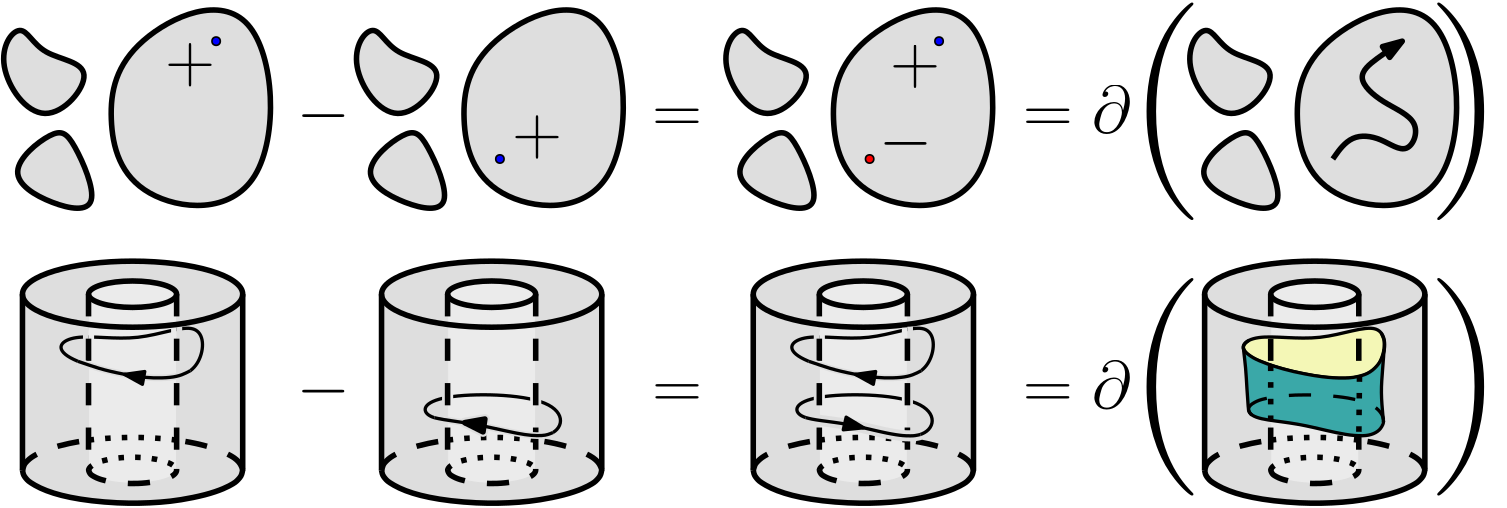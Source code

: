 <?xml version="1.0"?>
<!DOCTYPE ipe SYSTEM "ipe.dtd">
<ipe version="70107" creator="Ipe 7.1.8">
<info created="D:20130404113709" modified="D:20160304170727"/>
<ipestyle name="basic">
<symbol name="arrow/arc(spx)">
<path stroke="sym-stroke" fill="sym-stroke" pen="sym-pen">
0 0 m
-1 0.333 l
-1 -0.333 l
h
</path>
</symbol>
<symbol name="arrow/farc(spx)">
<path stroke="sym-stroke" fill="white" pen="sym-pen">
0 0 m
-1 0.333 l
-1 -0.333 l
h
</path>
</symbol>
<symbol name="mark/circle(sx)" transformations="translations">
<path fill="sym-stroke">
0.6 0 0 0.6 0 0 e
0.4 0 0 0.4 0 0 e
</path>
</symbol>
<symbol name="mark/disk(sx)" transformations="translations">
<path fill="sym-stroke">
0.6 0 0 0.6 0 0 e
</path>
</symbol>
<symbol name="mark/fdisk(sfx)" transformations="translations">
<group>
<path fill="sym-fill">
0.5 0 0 0.5 0 0 e
</path>
<path fill="sym-stroke" fillrule="eofill">
0.6 0 0 0.6 0 0 e
0.4 0 0 0.4 0 0 e
</path>
</group>
</symbol>
<symbol name="mark/box(sx)" transformations="translations">
<path fill="sym-stroke" fillrule="eofill">
-0.6 -0.6 m
0.6 -0.6 l
0.6 0.6 l
-0.6 0.6 l
h
-0.4 -0.4 m
0.4 -0.4 l
0.4 0.4 l
-0.4 0.4 l
h
</path>
</symbol>
<symbol name="mark/square(sx)" transformations="translations">
<path fill="sym-stroke">
-0.6 -0.6 m
0.6 -0.6 l
0.6 0.6 l
-0.6 0.6 l
h
</path>
</symbol>
<symbol name="mark/fsquare(sfx)" transformations="translations">
<group>
<path fill="sym-fill">
-0.5 -0.5 m
0.5 -0.5 l
0.5 0.5 l
-0.5 0.5 l
h
</path>
<path fill="sym-stroke" fillrule="eofill">
-0.6 -0.6 m
0.6 -0.6 l
0.6 0.6 l
-0.6 0.6 l
h
-0.4 -0.4 m
0.4 -0.4 l
0.4 0.4 l
-0.4 0.4 l
h
</path>
</group>
</symbol>
<symbol name="mark/cross(sx)" transformations="translations">
<group>
<path fill="sym-stroke">
-0.43 -0.57 m
0.57 0.43 l
0.43 0.57 l
-0.57 -0.43 l
h
</path>
<path fill="sym-stroke">
-0.43 0.57 m
0.57 -0.43 l
0.43 -0.57 l
-0.57 0.43 l
h
</path>
</group>
</symbol>
<symbol name="arrow/fnormal(spx)">
<path stroke="sym-stroke" fill="white" pen="sym-pen">
0 0 m
-1 0.333 l
-1 -0.333 l
h
</path>
</symbol>
<symbol name="arrow/pointed(spx)">
<path stroke="sym-stroke" fill="sym-stroke" pen="sym-pen">
0 0 m
-1 0.333 l
-0.8 0 l
-1 -0.333 l
h
</path>
</symbol>
<symbol name="arrow/fpointed(spx)">
<path stroke="sym-stroke" fill="white" pen="sym-pen">
0 0 m
-1 0.333 l
-0.8 0 l
-1 -0.333 l
h
</path>
</symbol>
<symbol name="arrow/linear(spx)">
<path stroke="sym-stroke" pen="sym-pen">
-1 0.333 m
0 0 l
-1 -0.333 l
</path>
</symbol>
<symbol name="arrow/fdouble(spx)">
<path stroke="sym-stroke" fill="white" pen="sym-pen">
0 0 m
-1 0.333 l
-1 -0.333 l
h
-1 0 m
-2 0.333 l
-2 -0.333 l
h
</path>
</symbol>
<symbol name="arrow/double(spx)">
<path stroke="sym-stroke" fill="sym-stroke" pen="sym-pen">
0 0 m
-1 0.333 l
-1 -0.333 l
h
-1 0 m
-2 0.333 l
-2 -0.333 l
h
</path>
</symbol>
<pen name="heavier" value="0.8"/>
<pen name="fat" value="1.2"/>
<pen name="ultrafat" value="2"/>
<symbolsize name="large" value="5"/>
<symbolsize name="small" value="2"/>
<symbolsize name="tiny" value="1.1"/>
<arrowsize name="large" value="10"/>
<arrowsize name="small" value="5"/>
<arrowsize name="tiny" value="3"/>
<color name="red" value="1 0 0"/>
<color name="green" value="0 1 0"/>
<color name="blue" value="0 0 1"/>
<color name="yellow" value="1 1 0"/>
<color name="orange" value="1 0.647 0"/>
<color name="gold" value="1 0.843 0"/>
<color name="purple" value="0.627 0.125 0.941"/>
<color name="gray" value="0.745"/>
<color name="brown" value="0.647 0.165 0.165"/>
<color name="navy" value="0 0 0.502"/>
<color name="pink" value="1 0.753 0.796"/>
<color name="seagreen" value="0.18 0.545 0.341"/>
<color name="turquoise" value="0.251 0.878 0.816"/>
<color name="violet" value="0.933 0.51 0.933"/>
<color name="darkblue" value="0 0 0.545"/>
<color name="darkcyan" value="0 0.545 0.545"/>
<color name="darkgray" value="0.663"/>
<color name="darkgreen" value="0 0.392 0"/>
<color name="darkmagenta" value="0.545 0 0.545"/>
<color name="darkorange" value="1 0.549 0"/>
<color name="darkred" value="0.545 0 0"/>
<color name="lightblue" value="0.678 0.847 0.902"/>
<color name="lightcyan" value="0.878 1 1"/>
<color name="lightgray" value="0.827"/>
<color name="lightgreen" value="0.565 0.933 0.565"/>
<color name="lightyellow" value="1 1 0.878"/>
<dashstyle name="dashed" value="[4] 0"/>
<dashstyle name="dotted" value="[1 3] 0"/>
<dashstyle name="dash dotted" value="[4 2 1 2] 0"/>
<dashstyle name="dash dot dotted" value="[4 2 1 2 1 2] 0"/>
<textsize name="large" value="\large"/>
<textsize name="small" value="\small"/>
<textsize name="tiny" value="\tiny"/>
<textsize name="Large" value="\Large"/>
<textsize name="LARGE" value="\LARGE"/>
<textsize name="huge" value="\huge"/>
<textsize name="Huge" value="\Huge"/>
<textsize name="footnote" value="\footnotesize"/>
<textstyle name="center" begin="\begin{center}" end="\end{center}"/>
<textstyle name="itemize" begin="\begin{itemize}" end="\end{itemize}"/>
<textstyle name="item" begin="\begin{itemize}\item{}" end="\end{itemize}"/>
<gridsize name="4 pts" value="4"/>
<gridsize name="8 pts (~3 mm)" value="8"/>
<gridsize name="16 pts (~6 mm)" value="16"/>
<gridsize name="32 pts (~12 mm)" value="32"/>
<gridsize name="10 pts (~3.5 mm)" value="10"/>
<gridsize name="20 pts (~7 mm)" value="20"/>
<gridsize name="14 pts (~5 mm)" value="14"/>
<gridsize name="28 pts (~10 mm)" value="28"/>
<gridsize name="56 pts (~20 mm)" value="56"/>
<anglesize name="90 deg" value="90"/>
<anglesize name="60 deg" value="60"/>
<anglesize name="45 deg" value="45"/>
<anglesize name="30 deg" value="30"/>
<anglesize name="22.5 deg" value="22.5"/>
<tiling name="falling" angle="-60" step="4" width="1"/>
<tiling name="rising" angle="30" step="4" width="1"/>
</ipestyle>
<ipestyle name="prueba">
<symbol name="arrow/arc(spx)">
<path stroke="sym-stroke" fill="sym-stroke" pen="sym-pen">
0 0 m
-1 0.333 l
-1 -0.333 l
h
</path>
</symbol>
<symbol name="arrow/farc(spx)">
<path stroke="sym-stroke" fill="white" pen="sym-pen">
0 0 m
-1 0.333 l
-1 -0.333 l
h
</path>
</symbol>
<symbol name="mark/circle(sx)" transformations="translations">
<path fill="sym-stroke">
0.6 0 0 0.6 0 0 e
0.4 0 0 0.4 0 0 e
</path>
</symbol>
<symbol name="mark/disk(sx)" transformations="translations">
<path fill="sym-stroke">
0.6 0 0 0.6 0 0 e
</path>
</symbol>
<symbol name="mark/fdisk(sfx)" transformations="translations">
<group>
<path fill="sym-fill">
0.5 0 0 0.5 0 0 e
</path>
<path fill="sym-stroke" fillrule="eofill">
0.6 0 0 0.6 0 0 e
0.4 0 0 0.4 0 0 e
</path>
</group>
</symbol>
<symbol name="mark/box(sx)" transformations="translations">
<path fill="sym-stroke" fillrule="eofill">
-0.6 -0.6 m
0.6 -0.6 l
0.6 0.6 l
-0.6 0.6 l
h
-0.4 -0.4 m
0.4 -0.4 l
0.4 0.4 l
-0.4 0.4 l
h
</path>
</symbol>
<symbol name="mark/square(sx)" transformations="translations">
<path fill="sym-stroke">
-0.6 -0.6 m
0.6 -0.6 l
0.6 0.6 l
-0.6 0.6 l
h
</path>
</symbol>
<symbol name="mark/fsquare(sfx)" transformations="translations">
<group>
<path fill="sym-fill">
-0.5 -0.5 m
0.5 -0.5 l
0.5 0.5 l
-0.5 0.5 l
h
</path>
<path fill="sym-stroke" fillrule="eofill">
-0.6 -0.6 m
0.6 -0.6 l
0.6 0.6 l
-0.6 0.6 l
h
-0.4 -0.4 m
0.4 -0.4 l
0.4 0.4 l
-0.4 0.4 l
h
</path>
</group>
</symbol>
<symbol name="mark/cross(sx)" transformations="translations">
<group>
<path fill="sym-stroke">
-0.43 -0.57 m
0.57 0.43 l
0.43 0.57 l
-0.57 -0.43 l
h
</path>
<path fill="sym-stroke">
-0.43 0.57 m
0.57 -0.43 l
0.43 -0.57 l
-0.57 0.43 l
h
</path>
</group>
</symbol>
<symbol name="arrow/fnormal(spx)">
<path stroke="sym-stroke" fill="white" pen="sym-pen">
0 0 m
-1 0.333 l
-1 -0.333 l
h
</path>
</symbol>
<symbol name="arrow/pointed(spx)">
<path stroke="sym-stroke" fill="sym-stroke" pen="sym-pen">
0 0 m
-1 0.333 l
-0.8 0 l
-1 -0.333 l
h
</path>
</symbol>
<symbol name="arrow/fpointed(spx)">
<path stroke="sym-stroke" fill="white" pen="sym-pen">
0 0 m
-1 0.333 l
-0.8 0 l
-1 -0.333 l
h
</path>
</symbol>
<symbol name="arrow/linear(spx)">
<path stroke="sym-stroke" pen="sym-pen">
-1 0.333 m
0 0 l
-1 -0.333 l
</path>
</symbol>
<symbol name="arrow/fdouble(spx)">
<path stroke="sym-stroke" fill="white" pen="sym-pen">
0 0 m
-1 0.333 l
-1 -0.333 l
h
-1 0 m
-2 0.333 l
-2 -0.333 l
h
</path>
</symbol>
<symbol name="arrow/double(spx)">
<path stroke="sym-stroke" fill="sym-stroke" pen="sym-pen">
0 0 m
-1 0.333 l
-1 -0.333 l
h
-1 0 m
-2 0.333 l
-2 -0.333 l
h
</path>
</symbol>
<pen name="heavier" value="0.8"/>
<pen name="fat" value="1.2"/>
<pen name="ultrafat" value="2"/>
<symbolsize name="large" value="5"/>
<symbolsize name="small" value="2"/>
<symbolsize name="tiny" value="1.1"/>
<arrowsize name="large" value="10"/>
<arrowsize name="small" value="5"/>
<arrowsize name="tiny" value="3"/>
<color name="red" value="1 0 0"/>
<color name="green" value="0 1 0"/>
<color name="blue" value="0 0 1"/>
<color name="yellow" value="1 1 0"/>
<color name="orange" value="1 0.647 0"/>
<color name="gold" value="1 0.843 0"/>
<color name="purple" value="0.627 0.125 0.941"/>
<color name="gray" value="0.745"/>
<color name="brown" value="0.647 0.165 0.165"/>
<color name="navy" value="0 0 0.502"/>
<color name="pink" value="1 0.753 0.796"/>
<color name="seagreen" value="0.18 0.545 0.341"/>
<color name="turquoise" value="0.251 0.878 0.816"/>
<color name="violet" value="0.933 0.51 0.933"/>
<color name="darkblue" value="0 0 0.545"/>
<color name="darkcyan" value="0 0.545 0.545"/>
<color name="darkgray" value="0.663"/>
<color name="darkgreen" value="0 0.392 0"/>
<color name="darkmagenta" value="0.545 0 0.545"/>
<color name="darkorange" value="1 0.549 0"/>
<color name="darkred" value="0.545 0 0"/>
<color name="lightblue" value="0.678 0.847 0.902"/>
<color name="lightcyan" value="0.878 1 1"/>
<color name="lightgray" value="0.827"/>
<color name="lightgreen" value="0.565 0.933 0.565"/>
<color name="lightyellow" value="1 1 0.878"/>
<color name="gray7" value="0.87"/>
<color name="azul" value="0.237 0.659 0.659"/>
<color name="amarillo" value="0.957 0.969 0.714"/>
<dashstyle name="dashed" value="[4] 0"/>
<dashstyle name="dotted" value="[1 3] 0"/>
<dashstyle name="dash dotted" value="[4 2 1 2] 0"/>
<dashstyle name="dash dot dotted" value="[4 2 1 2 1 2] 0"/>
<dashstyle name="large dashed" value="[12] 0"/>
<dashstyle name="medium dashed" value="[8] 0"/>
<dashstyle name="large dotted" value="[2 4] 0"/>
<textsize name="large" value="\large"/>
<textsize name="small" value="\small"/>
<textsize name="tiny" value="\tiny"/>
<textsize name="Large" value="\Large"/>
<textsize name="LARGE" value="\LARGE"/>
<textsize name="huge" value="\huge"/>
<textsize name="Huge" value="\Huge"/>
<textsize name="footnote" value="\footnotesize"/>
<textstyle name="center" begin="\begin{center}" end="\end{center}"/>
<textstyle name="itemize" begin="\begin{itemize}" end="\end{itemize}"/>
<textstyle name="item" begin="\begin{itemize}\item{}" end="\end{itemize}"/>
<gridsize name="4 pts" value="4"/>
<gridsize name="8 pts (~3 mm)" value="8"/>
<gridsize name="16 pts (~6 mm)" value="16"/>
<gridsize name="32 pts (~12 mm)" value="32"/>
<gridsize name="10 pts (~3.5 mm)" value="10"/>
<gridsize name="20 pts (~7 mm)" value="20"/>
<gridsize name="14 pts (~5 mm)" value="14"/>
<gridsize name="28 pts (~10 mm)" value="28"/>
<gridsize name="56 pts (~20 mm)" value="56"/>
<anglesize name="90 deg" value="90"/>
<anglesize name="60 deg" value="60"/>
<anglesize name="45 deg" value="45"/>
<anglesize name="30 deg" value="30"/>
<anglesize name="22.5 deg" value="22.5"/>
<tiling name="falling" angle="-60" step="4" width="1"/>
<tiling name="rising" angle="30" step="4" width="1"/>
</ipestyle>
<page>
<layer name="alpha"/>
<view layers="alpha" active="alpha"/>
<path layer="alpha" matrix="0.49553 0 0 0.49553 -59.4712 -128.14" stroke="black" fill="gray7">
220.888 559.982
210.433 559.652
197.595 558.655
183.061 556.619
168.761 553.36
157.802 549.476
146.416 541.854
144 535.544
144 527.351
144 517.337
144 505.048
144 491.848
144 476.372
144 461.807
144 447.697
144 435.862
144 423.573
144 414.014
145.299 403.88
152.508 397.539
162.991 392.718
175.266 389.168
192.77 386.149
204.088 385.007
220.029 384.196
239.078 384.582
253.294 385.847
267.619 388.244
278.992 390.963
291.705 395.537
298.199 399.113
302.308 403.299
304 408.552
304 416.29
304 427.214
304 443.6
304 454.524
304 468.179
304 489.117
304 509.599
304 524.62
303.985 535.541
302.568 540.521
297.42 545.532
286.31 551.052
275.998 554.239
264.408 556.713
252.685 558.404
243.638 559.266 u
</path>
<path matrix="0.49553 0 0 0.49553 -59.4712 -128.14" stroke="gray7" fill="0.921">
226.111 545.579
216.789 545.353
209.279 544.524
200.893 542.641
196.159 540.733
193.35 538.759
192.001 536.089
192 529.264
192 521.071
192 511.512
192 502.864
192 492.395
192 481.927
192 471.003
192 463.72
192 454.617
192 447.789
192 438.686
192 428.672
192 421.389
192 411.376
192 408
193.555 405.145
196.619 403.172
204.443 400.459
215.764 398.796
224.984 398.452
236.774 399.299
246.615 401.274
252.123 403.559
254.643 405.414
255.737 407.049
256 409.555
256 413.652
256 420.479
256 426.851
256 438.686
256 451.43
256 463.72
256 471.913
256 481.016
256 492.395
256 500.588
256 506.506
256 517.43
256 525.623
256 532.45
256 535.636
255.655 537.405
252.782 540.196
248.642 542.125
240.362 544.25 u
</path>
<path matrix="0.49553 0 0 0.49553 -59.4712 -128.14" stroke="black" pen="fat">
177.504 509.197
161.528 490.262
249.102 468.96
276.321 483.753
276.204 520.098
228.392 499.73 u
</path>
<path matrix="1 0 0 1 -1 0" stroke="gray7" pen="ultrafat">
35.6705 124.376 m
35.6705 120.239 l
</path>
<path matrix="1 0 0 1 1 0" stroke="0.921" pen="ultrafat">
35.6705 124.376 m
35.6705 120.239 l
</path>
<path matrix="0.49553 0 0 0.49553 -59.4712 -128.14" stroke="black" dash="medium dashed" pen="ultrafat">
192 536 m
192 408 l
</path>
<path matrix="1 0 0 1 -1 -0.1" stroke="0.921" pen="2">
67.3845 122.186 m
67.3845 125.471 l
</path>
<path matrix="1 0 0 1 1 0.3" stroke="gray7" pen="2">
67.3845 122.186 m
67.3845 125.471 l
</path>
<path matrix="0.49553 0 0 0.49553 -59.4712 -128.14" stroke="black" dash="medium dashed" pen="ultrafat">
256 536 m
256 408 l
</path>
<path stroke="gray7" pen="2.4">
72.3481 109.949 m
69.374 108.335
65.3682 107.383
58.8098 107.235
53.6586 107.759
47.9474 108.715
43.5197 109.675
39.4382 110.731
35.6706 111.999
31.8369 113.304 s
</path>
<path matrix="0.49553 0 0 0.148659 -59.4712 66.1079" stroke="black" pen="ultrafat">
80 0 0 80 224 480 e
</path>
<path matrix="0.49553 0 0 0.148659 -59.4712 66.1079" stroke="black" pen="ultrafat">
32 0 0 32 224 480 e
</path>
<path matrix="0.49553 0 0 0.49553 -59.4712 -128.14" stroke="black" pen="ultrafat">
144 536 m
144 408 l
</path>
<path matrix="0.49553 0 0 0.49553 -59.4712 -128.14" stroke="black" pen="ultrafat">
304 536 m
304 408 l
</path>
<path matrix="0.49553 0 0 0.49553 -59.4712 -128.14" stroke="black" pen="ultrafat">
144 408.219 m
144.44 405.487
145.395 403.538
147.438 401.04
149.341 399.378
156.567 395.087
166.431 391.335
177.971 388.37
193.748 385.782
213.464 384.209
229.056 384.048
244.454 384.798
258.347 386.324
277.452 390.143
290.806 394.797
297.721 398.68
299.431 400.005
302.106 402.808
303.378 405.014
304 408.581 s
</path>
<path matrix="0.49553 0 0 0.49553 -59.4712 -128.14" stroke="black" dash="medium dashed" pen="ultrafat">
192.131 408.867 m
192.029 407.594
193.22 405.375
194.255 404.46
197.67 402.544
201.099 401.295
205.198 400.232
209.753 399.404
216.399 398.675
222.484 398.411
227.825 398.469
233.666 398.848
240.93 399.854
246.348 401.129
249.415 402.167
252.922 403.892
254.955 405.567
255.866 407.124
256 408.231
256 409.027 s
</path>
<path matrix="0.49553 0 0 0.49553 -59.4712 -128.14" stroke="black" dash="large dotted" pen="ultrafat">
192.1 408.41 m
192.413 409.537
194.17 411.475
197.429 413.349
201.402 414.797
206.85 416.105
211.445 416.83
216.208 417.311
221.314 417.566
226.472 417.571
231.788 417.311
236.253 416.868
241.682 416.001
246.082 414.948
250.313 413.463
252.65 412.276
254.664 410.745
255.807 409.052
255.98 408.216 s
</path>
<path matrix="0.49553 0 0 0.49553 -59.4712 -128.14" stroke="black" dash="medium dashed" pen="ultrafat">
304 408.581 m
302.579 412.503
299.883 415.6
296.144 418.372
287.513 422.593
280.653 424.945
269.625 427.714
261.321 429.228
256 429.92 s
</path>
<path matrix="0.49553 0 0 0.49553 -59.4712 -128.14" stroke="black" dash="medium dashed" pen="ultrafat">
144.001 408.145 m
145.058 411.891
146.139 413.513
148.973 416.329
151.893 418.395
156.226 420.752
161.169 422.856
165.1 424.241
170.003 425.709
178.498 427.74
183.782 428.747
192 429.989 s
</path>
<path matrix="0.49553 0 0 0.49553 -59.4712 -128.14" stroke="black" dash="large dotted" pen="ultrafat">
192 429.989 m
197.367 430.631
204.327 431.263
212.71 431.76
221.161 431.985
230.839 431.912
239.051 431.571
246.47 431.034
251.422 430.546
256 429.989 s
</path>
<path matrix="0.49553 0 0 0.49553 69.7952 -128.14" stroke="black" fill="gray7">
220.888 559.982
210.433 559.652
197.595 558.655
183.061 556.619
168.761 553.36
157.802 549.476
146.416 541.854
144 535.544
144 527.351
144 517.337
144 505.048
144 491.848
144 476.372
144 461.807
144 447.697
144 435.862
144 423.573
144 414.014
145.299 403.88
152.508 397.539
162.991 392.718
175.266 389.168
192.77 386.149
204.088 385.007
220.029 384.196
239.078 384.582
253.294 385.847
267.619 388.244
278.992 390.963
291.705 395.537
298.199 399.113
302.308 403.299
304 408.552
304 416.29
304 427.214
304 443.6
304 454.524
304 468.179
304 489.117
304 509.599
304 524.62
303.985 535.541
302.568 540.521
297.42 545.532
286.31 551.052
275.998 554.239
264.408 556.713
252.685 558.404
243.638 559.266 u
</path>
<path matrix="0.49553 0 0 0.49553 69.7952 -128.14" stroke="gray7" fill="0.921">
226.111 545.579
216.789 545.353
209.279 544.524
200.893 542.641
196.159 540.733
193.35 538.759
192.001 536.089
192 529.264
192 521.071
192 511.512
192 502.864
192 492.395
192 481.927
192 471.003
192 463.72
192 454.617
192 447.789
192 438.686
192 428.672
192 421.389
192 411.376
192 408
193.555 405.145
196.619 403.172
204.443 400.459
215.764 398.796
224.984 398.452
236.774 399.299
246.615 401.274
252.123 403.559
254.643 405.414
255.737 407.049
256 409.555
256 413.652
256 420.479
256 426.851
256 438.686
256 451.43
256 463.72
256 471.913
256 481.016
256 492.395
256 500.588
256 506.506
256 517.43
256 525.623
256 532.45
256 535.636
255.655 537.405
252.782 540.196
248.642 542.125
240.362 544.25 u
</path>
<path matrix="0.49553 0 0 0.148659 69.7952 66.1079" stroke="black" pen="ultrafat">
80 0 0 80 224 480 e
</path>
<path matrix="0.49553 0 0 0.148659 69.7952 66.1079" stroke="black" pen="ultrafat">
32 0 0 32 224 480 e
</path>
<path matrix="0.49553 0 0 0.49553 69.7952 -128.14" stroke="black" pen="ultrafat">
144 536 m
144 408 l
</path>
<path matrix="0.49553 0 0 0.49553 69.7952 -128.14" stroke="black" pen="ultrafat">
304 536 m
304 408 l
</path>
<path matrix="0.49553 0 0 0.49553 69.7952 -128.14" stroke="black" pen="fat">
174.545 464.818
172.179 444.108
212.415 444.108
273.362 423.99
281.646 463.043 u
</path>
<path matrix="1 0 0 1 -1 0" stroke="gray7" pen="ultrafat">
164.937 101.697 m
164.937 98.1679 l
</path>
<path matrix="1 0 0 1 1 0" stroke="0.921" pen="ultrafat">
164.937 101.697 m
164.937 98.1679 l
</path>
<path matrix="0.49553 0 0 0.49553 69.7952 -128.14" stroke="black" dash="medium dashed" pen="ultrafat">
192 536 m
192 408 l
</path>
<path matrix="1 0 0 1 -1 0" stroke="0.921" pen="2">
196.651 100.967 m
196.651 96.9511 l
</path>
<path matrix="1 0 0 1 1 0" stroke="gray7" pen="2">
196.651 100.967 m
196.651 96.9511 l
</path>
<path matrix="0.49553 0 0 0.49553 69.7952 -128.14" stroke="black" dash="medium dashed" pen="ultrafat">
256 536 m
256 408 l
</path>
<path matrix="0.49553 0 0 0.49553 69.7952 -128.14" stroke="black" pen="ultrafat">
144 408.219 m
144.44 405.487
145.395 403.538
147.438 401.04
149.341 399.378
156.567 395.087
166.431 391.335
177.971 388.37
193.748 385.782
213.464 384.209
229.056 384.048
244.454 384.798
258.347 386.324
277.452 390.143
290.806 394.797
297.721 398.68
299.431 400.005
302.106 402.808
303.378 405.014
304 408.581 s
</path>
<path matrix="0.49553 0 0 0.49553 69.7952 -128.14" stroke="black" dash="medium dashed" pen="ultrafat">
192.131 408.867 m
192.029 407.594
193.22 405.375
194.255 404.46
197.67 402.544
201.099 401.295
205.198 400.232
209.753 399.404
216.399 398.675
222.484 398.411
227.825 398.469
233.666 398.848
240.93 399.854
246.348 401.129
249.415 402.167
252.922 403.892
254.955 405.567
255.866 407.124
256 408.231
256 409.027 s
</path>
<path matrix="0.49553 0 0 0.49553 69.7952 -128.14" stroke="black" dash="large dotted" pen="ultrafat">
192.1 408.41 m
192.413 409.537
194.17 411.475
197.429 413.349
201.402 414.797
206.85 416.105
211.445 416.83
216.208 417.311
221.314 417.566
226.472 417.571
231.788 417.311
236.253 416.868
241.682 416.001
246.082 414.948
250.313 413.463
252.65 412.276
254.664 410.745
255.807 409.052
255.98 408.216 s
</path>
<path matrix="0.49553 0 0 0.49553 69.7952 -128.14" stroke="black" dash="medium dashed" pen="ultrafat">
304 408.581 m
302.579 412.503
299.883 415.6
296.144 418.372
287.513 422.593
280.653 424.945
269.625 427.714
261.321 429.228
256 429.92 s
</path>
<path matrix="0.49553 0 0 0.49553 69.7952 -128.14" stroke="black" dash="medium dashed" pen="ultrafat">
144.001 408.145 m
145.058 411.891
146.139 413.513
148.973 416.329
151.893 418.395
156.226 420.752
161.169 422.856
165.1 424.241
170.003 425.709
178.498 427.74
183.782 428.747
192 429.989 s
</path>
<path matrix="0.49553 0 0 0.49553 69.7952 -128.14" stroke="black" dash="large dotted" pen="ultrafat">
192 429.989 m
197.367 430.631
204.327 431.263
212.71 431.76
221.161 431.985
230.839 431.912
239.051 431.571
246.47 431.034
251.422 430.546
256 429.989 s
</path>
<path stroke="gray7" pen="2.4">
202.878 87.6722 m
201.093 86.9004
199.091 86.5204
195.257 86.5351
190.161 87.2819
181.769 89.1624
176.022 90.4117
169.676 91.4158
163.007 92.3496
160.162 93.0085 s
</path>
<path stroke="gray7" pen="3.6" arrow="normal/normal">
172.21 91.0561 m
171.887 91.1043
171.091 91.22 s
</path>
<path matrix="0.49553 0 0 0.49553 203.613 -128.14" stroke="black" fill="gray7">
220.888 559.982
210.433 559.652
197.595 558.655
183.061 556.619
168.761 553.36
157.802 549.476
146.416 541.854
144 535.544
144 527.351
144 517.337
144 505.048
144 491.848
144 476.372
144 461.807
144 447.697
144 435.862
144 423.573
144 414.014
145.299 403.88
152.508 397.539
162.991 392.718
175.266 389.168
192.77 386.149
204.088 385.007
220.029 384.196
239.078 384.582
253.294 385.847
267.619 388.244
278.992 390.963
291.705 395.537
298.199 399.113
302.308 403.299
304 408.552
304 416.29
304 427.214
304 443.6
304 454.524
304 468.179
304 489.117
304 509.599
304 524.62
303.985 535.541
302.568 540.521
297.42 545.532
286.31 551.052
275.998 554.239
264.408 556.713
252.685 558.404
243.638 559.266 u
</path>
<path matrix="0.49553 0 0 0.49553 203.613 -128.14" stroke="gray7" fill="0.921">
226.111 545.579
216.789 545.353
209.279 544.524
200.893 542.641
196.159 540.733
193.35 538.759
192.001 536.089
192 529.264
192 521.071
192 511.512
192 502.864
192 492.395
192 481.927
192 471.003
192 463.72
192 454.617
192 447.789
192 438.686
192 428.672
192 421.389
192 411.376
192 408
193.555 405.145
196.619 403.172
204.443 400.459
215.764 398.796
224.984 398.452
236.774 399.299
246.615 401.274
252.123 403.559
254.643 405.414
255.737 407.049
256 409.555
256 413.652
256 420.479
256 426.851
256 438.686
256 451.43
256 463.72
256 471.913
256 481.016
256 492.395
256 500.588
256 506.506
256 517.43
256 525.623
256 532.45
256 535.636
255.655 537.405
252.782 540.196
248.642 542.125
240.362 544.25 u
</path>
<path matrix="0.49553 0 0 0.148659 203.613 66.1079" stroke="black" pen="ultrafat">
80 0 0 80 224 480 e
</path>
<path matrix="0.49553 0 0 0.148659 203.613 66.1079" stroke="black" pen="ultrafat">
32 0 0 32 224 480 e
</path>
<path matrix="0.49553 0 0 0.49553 203.613 -128.14" stroke="black" pen="ultrafat">
144 536 m
144 408 l
</path>
<path matrix="0.49553 0 0 0.49553 203.613 -128.14" stroke="black" pen="ultrafat">
304 536 m
304 408 l
</path>
<path matrix="0.49553 0 0 0.49553 203.613 -128.14" stroke="black" pen="fat">
177.504 509.197
161.528 490.262
249.102 468.96
276.321 483.753
276.204 520.098
228.392 499.73 u
</path>
<path matrix="1 0 0 1 -1 0" stroke="gray7" pen="ultrafat">
298.755 124.006 m
298.755 120.356 l
</path>
<path matrix="1 0 0 1 1 0" stroke="0.921" pen="ultrafat">
298.755 124.006 m
298.755 120.356 l
</path>
<path matrix="0.49553 0 0 0.49553 203.613 -128.14" stroke="black" pen="fat">
174.545 464.818
172.179 444.108
212.415 444.108
273.362 423.99
281.646 463.043 u
</path>
<path matrix="1 0 0 1 -1 0" stroke="gray7" pen="ultrafat">
298.755 101.86 m
298.755 98.2098 s
</path>
<path matrix="1 0 0 1 1 0" stroke="0.921" pen="ultrafat">
298.755 101.86 m
298.755 98.2098 s
</path>
<path matrix="0.49553 0 0 0.49553 203.613 -128.14" stroke="black" dash="medium dashed" pen="ultrafat">
192 536 m
192 408 l
</path>
<path matrix="1 0 0 1 -1 -0.1" stroke="0.921" pen="2">
330.469 122.059 m
330.469 125.466 l
</path>
<path matrix="1 0 0 1 1 0.3" stroke="gray7" pen="2">
330.469 122.059 m
330.469 125.466 l
</path>
<path matrix="1 0 0 1 -1 0.4" stroke="0.921" pen="2">
330.469 100.643 m
330.469 96.8713 s
</path>
<path matrix="1 0 0 1 1 0.4" stroke="gray7" pen="2">
330.469 100.643 m
330.469 96.8713 s
</path>
<path matrix="0.49553 0 0 0.49553 203.613 -128.14" stroke="black" dash="medium dashed" pen="ultrafat">
256 536 m
256 408 l
</path>
<path matrix="0.49553 0 0 0.49553 203.613 -128.14" stroke="black" pen="ultrafat">
144 408.219 m
144.44 405.487
145.395 403.538
147.438 401.04
149.341 399.378
156.567 395.087
166.431 391.335
177.971 388.37
193.748 385.782
213.464 384.209
229.056 384.048
244.454 384.798
258.347 386.324
277.452 390.143
290.806 394.797
297.721 398.68
299.431 400.005
302.106 402.808
303.378 405.014
304 408.581 s
</path>
<path matrix="0.49553 0 0 0.49553 203.613 -128.14" stroke="black" dash="medium dashed" pen="ultrafat">
192.131 408.867 m
192.029 407.594
193.22 405.375
194.255 404.46
197.67 402.544
201.099 401.295
205.198 400.232
209.753 399.404
216.399 398.675
222.484 398.411
227.825 398.469
233.666 398.848
240.93 399.854
246.348 401.129
249.415 402.167
252.922 403.892
254.955 405.567
255.866 407.124
256 408.231
256 409.027 s
</path>
<path matrix="0.49553 0 0 0.49553 203.613 -128.14" stroke="black" dash="large dotted" pen="ultrafat">
192.1 408.41 m
192.413 409.537
194.17 411.475
197.429 413.349
201.402 414.797
206.85 416.105
211.445 416.83
216.208 417.311
221.314 417.566
226.472 417.571
231.788 417.311
236.253 416.868
241.682 416.001
246.082 414.948
250.313 413.463
252.65 412.276
254.664 410.745
255.807 409.052
255.98 408.216 s
</path>
<path matrix="0.49553 0 0 0.49553 203.613 -128.14" stroke="black" dash="medium dashed" pen="ultrafat">
304 408.581 m
302.579 412.503
299.883 415.6
296.144 418.372
287.513 422.593
280.653 424.945
269.625 427.714
261.321 429.228
256 429.92 s
</path>
<path matrix="0.49553 0 0 0.49553 203.613 -128.14" stroke="black" dash="medium dashed" pen="ultrafat">
144.001 408.145 m
145.058 411.891
146.139 413.513
148.973 416.329
151.893 418.395
156.226 420.752
161.169 422.856
165.1 424.241
170.003 425.709
178.498 427.74
183.782 428.747
192 429.989 s
</path>
<path matrix="0.49553 0 0 0.49553 203.613 -128.14" stroke="black" dash="large dotted" pen="ultrafat">
192 429.989 m
197.367 430.631
204.327 431.263
212.71 431.76
221.161 431.985
230.839 431.912
239.051 431.571
246.47 431.034
251.422 430.546
256 429.989 s
</path>
<path matrix="1 0 0 1 263.125 0" stroke="gray7" pen="2.4">
72.3481 109.949 m
69.374 108.335
65.3682 107.383
58.8098 107.235
53.6586 107.759
47.9474 108.715
43.5197 109.675
39.4382 110.731
35.6706 111.999
31.8369 113.304 s
</path>
<path matrix="0.49553 0 0 0.49553 366.106 -128.14" stroke="black" fill="gray7">
220.888 559.982
210.433 559.652
197.595 558.655
183.061 556.619
168.761 553.36
157.802 549.476
146.416 541.854
144 535.544
144 527.351
144 517.337
144 505.048
144 491.848
144 476.372
144 461.807
144 447.697
144 435.862
144 423.573
144 414.014
145.299 403.88
152.508 397.539
162.991 392.718
175.266 389.168
192.77 386.149
204.088 385.007
220.029 384.196
239.078 384.582
253.294 385.847
267.619 388.244
278.992 390.963
291.705 395.537
298.199 399.113
302.308 403.299
304 408.552
304 416.29
304 427.214
304 443.6
304 454.524
304 468.179
304 489.117
304 509.599
304 524.62
303.985 535.541
302.568 540.521
297.42 545.532
286.31 551.052
275.998 554.239
264.408 556.713
252.685 558.404
243.638 559.266 u
</path>
<path matrix="0.49553 0 0 0.49553 366.106 -128.14" stroke="gray7" fill="0.921">
226.111 545.579
216.789 545.353
209.279 544.524
200.893 542.641
196.159 540.733
193.35 538.759
192.001 536.089
192 529.264
192 521.071
192 511.512
192 502.864
192 492.395
192 481.927
192 471.003
192 463.72
192 454.617
192 447.789
192 438.686
192 428.672
192 421.389
192 411.376
192 408
193.555 405.145
196.619 403.172
204.443 400.459
215.764 398.796
224.984 398.452
236.774 399.299
246.615 401.274
252.123 403.559
254.643 405.414
255.737 407.049
256 409.555
256 413.652
256 420.479
256 426.851
256 438.686
256 451.43
256 463.72
256 471.913
256 481.016
256 492.395
256 500.588
256 506.506
256 517.43
256 525.623
256 532.45
256 535.636
255.655 537.405
252.782 540.196
248.642 542.125
240.362 544.25 u
</path>
<path matrix="0.49553 0 0 0.148659 366.106 66.1079" stroke="black" pen="ultrafat">
80 0 0 80 224 480 e
</path>
<path matrix="0.49553 0 0 0.148659 366.106 66.1079" stroke="black" pen="ultrafat">
32 0 0 32 224 480 e
</path>
<path matrix="0.49553 0 0 0.49553 366.106 -128.14" stroke="black" pen="ultrafat">
144 536 m
144 408 l
</path>
<path matrix="0.49553 0 0 0.49553 366.106 -128.14" stroke="black" pen="ultrafat">
304 536 m
304 408 l
</path>
<path matrix="0.49553 0 0 0.49553 366.106 -128.14" stroke="black" fill="0.956 0.968 0.713" pen="fat">
177.504 509.197
161.528 490.262
249.102 468.96
276.321 483.753
276.204 520.098
228.392 499.73 u
</path>
<path matrix="0.49553 0 0 0.49553 366.106 -128.14" stroke="black" dash="medium dashed" pen="ultrafat">
192 536 m
192 408 l
</path>
<path matrix="0.49553 0 0 0.49553 366.106 -128.14" stroke="black" dash="medium dashed" pen="ultrafat">
256 536 m
256 408 l
</path>
<path matrix="0.49553 0 0 0.49553 366.106 -128.14" stroke="black" pen="ultrafat">
144 408.219 m
144.44 405.487
145.395 403.538
147.438 401.04
149.341 399.378
156.567 395.087
166.431 391.335
177.971 388.37
193.748 385.782
213.464 384.209
229.056 384.048
244.454 384.798
258.347 386.324
277.452 390.143
290.806 394.797
297.721 398.68
299.431 400.005
302.106 402.808
303.378 405.014
304 408.581 s
</path>
<path matrix="0.49553 0 0 0.49553 366.106 -128.14" stroke="black" dash="medium dashed" pen="ultrafat">
192.131 408.867 m
192.029 407.594
193.22 405.375
194.255 404.46
197.67 402.544
201.099 401.295
205.198 400.232
209.753 399.404
216.399 398.675
222.484 398.411
227.825 398.469
233.666 398.848
240.93 399.854
246.348 401.129
249.415 402.167
252.922 403.892
254.955 405.567
255.866 407.124
256 408.231
256 409.027 s
</path>
<path matrix="0.49553 0 0 0.49553 366.106 -128.14" stroke="black" dash="large dotted" pen="ultrafat">
192.1 408.41 m
192.413 409.537
194.17 411.475
197.429 413.349
201.402 414.797
206.85 416.105
211.445 416.83
216.208 417.311
221.314 417.566
226.472 417.571
231.788 417.311
236.253 416.868
241.682 416.001
246.082 414.948
250.313 413.463
252.65 412.276
254.664 410.745
255.807 409.052
255.98 408.216 s
</path>
<path matrix="0.49553 0 0 0.49553 366.106 -128.14" stroke="black" dash="medium dashed" pen="ultrafat">
304 408.581 m
302.579 412.503
299.883 415.6
296.144 418.372
287.513 422.593
280.653 424.945
269.625 427.714
261.321 429.228
256 429.92 s
</path>
<path matrix="0.49553 0 0 0.49553 366.106 -128.14" stroke="black" dash="medium dashed" pen="ultrafat">
144.001 408.145 m
145.058 411.891
146.139 413.513
148.973 416.329
151.893 418.395
156.226 420.752
161.169 422.856
165.1 424.241
170.003 425.709
178.498 427.74
183.782 428.747
192 429.989 s
</path>
<path matrix="0.49553 0 0 0.49553 366.106 -128.14" stroke="black" dash="large dotted" pen="ultrafat">
192 429.989 m
197.367 430.631
204.327 431.263
212.71 431.76
221.161 431.985
230.839 431.912
239.051 431.571
246.47 431.034
251.422 430.546
256 429.989 s
</path>
<path stroke="0.875" fill="0.227 0.658 0.658">
451.455 117.694
451.733 115.322
452.071 112.29
452.349 109.082
452.546 106.05
452.669 103.961
452.821 101.48
452.923 99.9324
453.066 97.9834
453.271 95.361
454.255 94.0878
456.475 93.0078
458.096 92.5866
461.83 91.9652
464 91.6776
466.089 91.4021
468.635 91.0389
471.222 90.6153
475.131 89.8357
480.318 88.6357
483.89 87.8172
487.821 87.0348
490.676 86.6225
495.184 86.4998
497.76 87.0147
499.592 87.9305
501.75 90.87
501.58 94.445
501.379 96.7316
501.137 100.835
501.148 104.565
501.381 108.467
501.56 110.729
501.741 113.034
501.925 116.409
502.01 116.787
500.931 113.661
500.389 112.682
498.423 110.354
496.603 109.089
495.382 108.504
491.843 107.518
489.677 107.251
485.523 107.18
481.617 107.469
477.345 108.038
471.378 109.158
468.292 109.87
465.351 110.638
462.828 111.375
458.198 112.984
455.158 114.356
453.167 115.601 u
</path>
<path matrix="0.49553 0 0 0.49553 366.106 -128.14" stroke="black" pen="fat">
176.335 502.509 m
173.571 500.67
172.125 498.314
172.124 496.509
173.907 482.669
174.715 467.317
175.711 452.395
176.299 450.189
178.303 448.16 s
</path>
<path matrix="0.49553 0 0 0.49553 366.106 -128.14" stroke="black" pen="fat">
272.26 507.846 m
274.307 503.496
274.77 500.249
273.29 481.053
271.943 464.893
273.614 446.72
273.96 443.242 s
</path>
<text matrix="1 0 0 1 0 -99.2256" pos="110.5 195.5" stroke="black" type="label" width="300.514" height="17.219" depth="2.06" valign="baseline" size="Huge">$-\phantom{aaaaaaaa}=\phantom{aaaaaaaa}=\partial$</text>
<text matrix="3.15442 0 0 3.15442 79.8635 -140.952" pos="104.5 71.5" stroke="black" type="label" width="43.037" height="18.564" depth="6.18" valign="baseline" size="Huge">$(\phantom{aa})$</text>
<path stroke="black" pen="fat" arrow="normal/normal">
50.7783 108.199 m
49.7213 108.383
48.6005 108.589 s
</path>
<path stroke="black" pen="ultrafat" arrow="normal/normal">
172.21 91.0561 m
171.887 91.1043
171.091 91.22 s
</path>
<path matrix="1 0 0 1 263.125 0" stroke="black" pen="fat" arrow="normal/normal">
50.7783 108.199 m
49.7213 108.383
48.6005 108.589 s
</path>
<path stroke="black" pen="fat">
72.3481 109.949 m
69.374 108.335
65.3682 107.383
58.8098 107.235
53.6586 107.759
47.9474 108.715
43.5197 109.675
39.4382 110.731
35.6706 111.999
31.8369 113.304 s
</path>
<path stroke="black" pen="fat">
202.878 87.6722 m
201.093 86.9004
199.091 86.5204
195.257 86.5351
190.161 87.2819
181.769 89.1624
176.022 90.4117
169.676 91.4158
163.007 92.3496
160.162 93.0085 s
</path>
<path matrix="1 0 0 1 263.125 0" stroke="black" pen="fat">
72.3481 109.949 m
69.374 108.335
65.3682 107.383
58.8098 107.235
53.6586 107.759
47.9474 108.715
43.5197 109.675
39.4382 110.731
35.6706 111.999
31.8369 113.304 s
</path>
<path stroke="gray7" pen="4">
293.849 93.0508 m
294.778 92.7807
296.079 92.4884
297.528 92.2317
299.112 91.9964
300.188 91.8503
301.909 91.6252
303.74 91.3826
305.956 91.067
307.463 90.8307
309.211 90.5287
310.97 90.1895
312.402 89.8873
313.936 89.5447
315.177 89.2582
316.453 88.9588
317.799 88.6417
319.902 88.1526
321.936 87.7001
323.139 87.4483
324.666 87.1527
326.449 86.8524
327.524 86.7013
328.823 86.5573
329.711 86.4881
331.841 86.4496
332.723 86.5026
333.145 86.5464
334.353 86.7537
335.121 86.9658 s
</path>
<path stroke="black" pen="fat">
293.849 93.0508 m
294.778 92.7807
296.079 92.4884
297.528 92.2317
299.112 91.9964
300.188 91.8503
301.909 91.6252
303.74 91.3826
305.956 91.067
307.463 90.8307
309.211 90.5287
310.97 90.1895
312.402 89.8873
313.936 89.5447
315.177 89.2582
316.453 88.9588
317.799 88.6417
319.902 88.1526
321.936 87.7001
323.139 87.4483
324.666 87.1527
326.449 86.8524
327.524 86.7013
328.823 86.5573
329.711 86.4881
331.841 86.4496
332.723 86.5026
333.145 86.5464
334.353 86.7537
335.121 86.9658 s
</path>
<path stroke="black" pen="fat" arrow="normal/normal">
313.218 89.7045 m
313.79 89.576
314.723 89.3629 s
</path>
<path matrix="1 0 0 1 0 48" stroke="black" dash="medium dashed" pen="fat">
453.191 48.1841 m
453.562 49.0847
454.449 49.9741
456.302 50.9961
457.988 51.5908
460.835 52.2606
463.626 52.6798
466.296 52.9472
470.261 53.1769
473.969 53.2459
479.835 53.0947
485.248 52.6504
489.266 52.0779
492.218 51.4682
494.295 50.8959
497.266 49.7199
498.856 48.777
499.983 47.8595
501.015 46.6401
501.648 45.3566
501.867 44.3134 s
</path>
<path matrix="1 0 0 1 0 48" stroke="black" pen="fat">
453.18 48.0809 m
453.629 46.7067
454.541 45.8826
456.071 45.1437
458.063 44.5936
460.188 44.2052
463.045 43.8023
465.349 43.501
467.82 43.16
470.781 42.6922
473.745 42.1317
476.56 41.515
478.695 41.018
481.098 40.4528
484.713 39.6395
488.187 38.9728
491.16 38.5722
494.592 38.4602
496.538 38.6878
498.327 39.2337
499.764 40.0542
500.807 41.0414
501.641 42.5105
501.821 43.2011
501.884 43.9451 s
</path>
<path stroke="black" pen="fat">
451.364 118.089 m
451.987 116.737
453.413 115.569
455.128 114.442
457.09 113.506
460.076 112.344
462.431 111.535
465.86 110.513
469.52 109.576
474.033 108.666
476.958 108.147
479.457 107.768
483.912 107.315
487.988 107.234
491.023 107.442
493.992 108.13
496.072 108.856
497.98 110.115
499.376 111.508
500.325 112.692
500.947 113.837
501.698 115.873
502.056 117.543 s
</path>
<path stroke="black" dash="large dotted" pen="ultrafat">
461.248 111.8 m
461.248 92.1848 l
</path>
<path stroke="black" dash="large dotted" pen="ultrafat">
493.221 107.917 m
492.962 85.2247 l
</path>
<path matrix="0.639949 0 0 0.639949 -22.1499 61.0131" stroke="black" fill="gray7" pen="ultrafat">
53.2633 275.997
34.9201 250.553
65.0976 206.766
100.009 249.37
61.5473 252.328 u
</path>
<path matrix="0.639949 0 0 0.639949 -22.1499 61.0131" stroke="black" fill="gray7" pen="ultrafat">
72.1982 213.867
40.2456 187.24
69.8314 168.896
100.009 164.163
81.074 208.541 u
</path>
<path matrix="0.639949 0 0 0.639949 -22.1499 61.0131" stroke="black" fill="gray7" pen="ultrafat">
108.885 263.571
99.4172 218.601
112.435 169.488
199.417 161.796
192.908 300.257 u
</path>
<path matrix="0.639949 0 0 0.639949 104.85 61.0131" stroke="black" fill="gray7" pen="ultrafat">
53.2633 275.997
34.9201 250.553
65.0976 206.766
100.009 249.37
61.5473 252.328 u
</path>
<path matrix="0.639949 0 0 0.639949 104.85 61.0131" stroke="black" fill="gray7" pen="ultrafat">
72.1982 213.867
40.2456 187.24
69.8314 168.896
100.009 164.163
81.074 208.541 u
</path>
<path matrix="0.639949 0 0 0.639949 104.85 61.0131" stroke="black" fill="gray7" pen="ultrafat">
108.885 263.571
99.4172 218.601
112.435 169.488
199.417 161.796
192.908 300.257 u
</path>
<path matrix="0.639949 0 0 0.639949 237.85 61.0131" stroke="black" fill="gray7" pen="ultrafat">
53.2633 275.997
34.9201 250.553
65.0976 206.766
100.009 249.37
61.5473 252.328 u
</path>
<path matrix="0.639949 0 0 0.639949 237.85 61.0131" stroke="black" fill="gray7" pen="ultrafat">
72.1982 213.867
40.2456 187.24
69.8314 168.896
100.009 164.163
81.074 208.541 u
</path>
<path matrix="0.639949 0 0 0.639949 237.85 61.0131" stroke="black" fill="gray7" pen="ultrafat">
108.885 263.571
99.4172 218.601
112.435 169.488
199.417 161.796
192.908 300.257 u
</path>
<path matrix="0.639949 0 0 0.639949 404.85 61.0131" stroke="black" fill="gray7" pen="ultrafat">
53.2633 275.997
34.9201 250.553
65.0976 206.766
100.009 249.37
61.5473 252.328 u
</path>
<path matrix="0.639949 0 0 0.639949 404.85 61.0131" stroke="black" fill="gray7" pen="ultrafat">
72.1982 213.867
40.2456 187.24
69.8314 168.896
100.009 164.163
81.074 208.541 u
</path>
<path matrix="0.639949 0 0 0.639949 404.85 61.0131" stroke="black" fill="gray7" pen="ultrafat">
108.885 263.571
99.4172 218.601
112.435 169.488
199.417 161.796
192.908 300.257 u
</path>
<path matrix="0.639949 0 0 0.639949 404.85 61.0131" stroke="black" pen="ultrafat" arrow="normal/normal">
123.086 195.524 m
133.145 209.725
150.305 207.95
165.689 196.115
173.973 217.417
150.305 226.885
134.92 241.678
147.938 252.328
162.139 261.796 s
</path>
<text pos="110.5 195.5" stroke="black" type="label" width="300.514" height="17.219" depth="2.06" valign="baseline" size="Huge">$-\phantom{aaaaaaaa}=\phantom{aaaaaaaa}=\partial$</text>
<text matrix="3.15442 0 0 3.15442 79.8635 -41.7265" pos="104.5 71.5" stroke="black" type="label" width="43.037" height="18.564" depth="6.18" valign="baseline" size="Huge">$(\phantom{aa})$</text>
<text matrix="1 0 0 1 -28.4024 -97.0414" pos="91.7249 310.908" stroke="black" type="label" width="17.843" height="13.97" depth="1.57" valign="baseline" size="Huge">$+$</text>
<text matrix="1 0 0 1 118.343 -95.858" pos="201.784 281.322" stroke="black" type="label" width="19.279" height="14.465" depth="2.06" valign="baseline" size="Huge">$-$</text>
<text matrix="1 0 0 1 96.4497 -123.077" pos="91.7249 310.908" stroke="black" type="label" width="17.843" height="13.97" depth="1.57" valign="baseline" size="Huge">$+$</text>
<text matrix="1 0 0 1 232.544 -97.6331" pos="91.7249 310.908" stroke="black" type="label" width="17.843" height="13.97" depth="1.57" valign="baseline" size="Huge">$+$</text>
<use name="mark/fdisk(sfx)" pos="81.6081 228.549" size="normal" stroke="black" fill="blue"/>
<use name="mark/fdisk(sfx)" pos="183.76 186.138" size="normal" stroke="black" fill="blue"/>
<use name="mark/fdisk(sfx)" pos="316.868 186.138" size="normal" stroke="black" fill="red"/>
<use name="mark/fdisk(sfx)" pos="341.861 228.549" size="normal" stroke="black" fill="blue"/>
</page>
</ipe>
